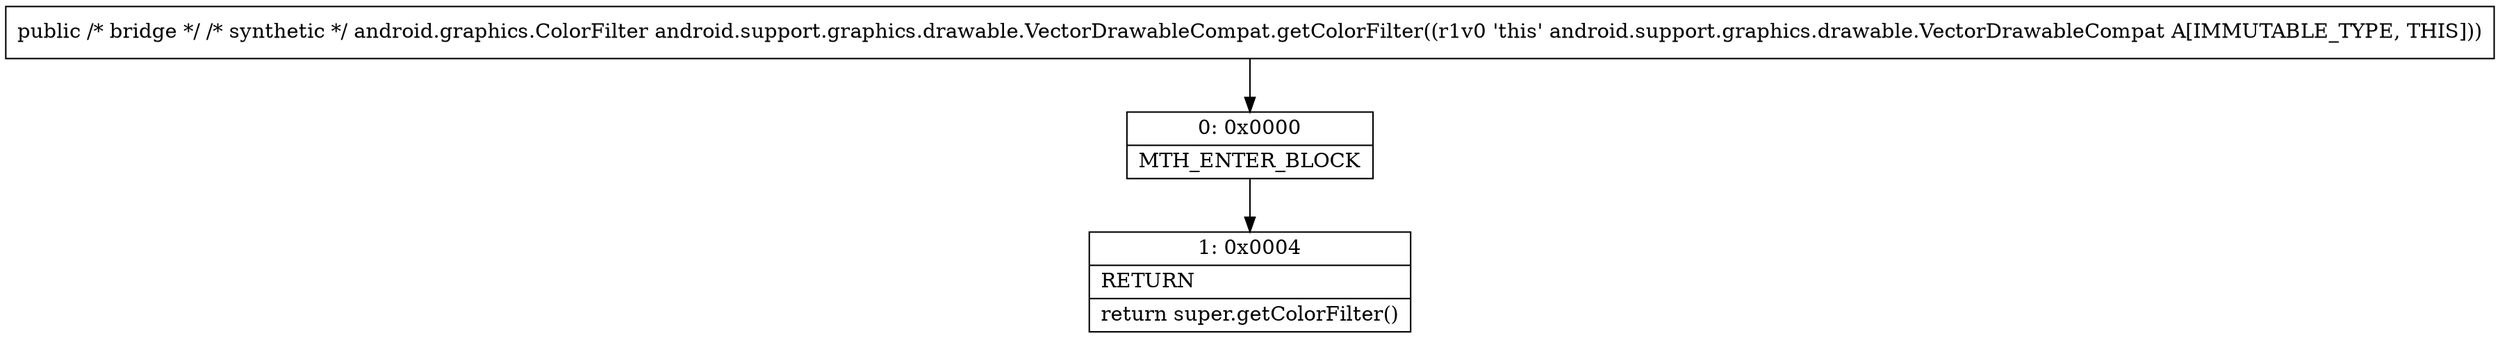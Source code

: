 digraph "CFG forandroid.support.graphics.drawable.VectorDrawableCompat.getColorFilter()Landroid\/graphics\/ColorFilter;" {
Node_0 [shape=record,label="{0\:\ 0x0000|MTH_ENTER_BLOCK\l}"];
Node_1 [shape=record,label="{1\:\ 0x0004|RETURN\l|return super.getColorFilter()\l}"];
MethodNode[shape=record,label="{public \/* bridge *\/ \/* synthetic *\/ android.graphics.ColorFilter android.support.graphics.drawable.VectorDrawableCompat.getColorFilter((r1v0 'this' android.support.graphics.drawable.VectorDrawableCompat A[IMMUTABLE_TYPE, THIS])) }"];
MethodNode -> Node_0;
Node_0 -> Node_1;
}

